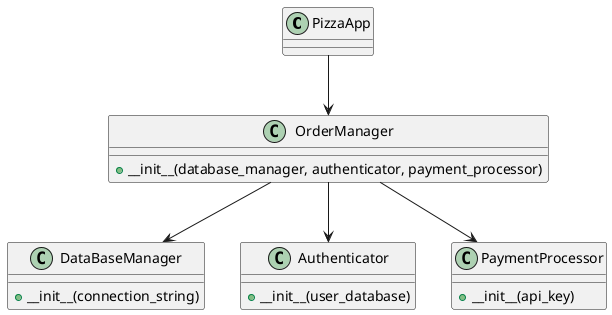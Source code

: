 @startuml
class PizzaApp
class DataBaseManager {
  +__init__(connection_string)
}
class Authenticator {
  +__init__(user_database)
}
class PaymentProcessor {
  +__init__(api_key)
}
class OrderManager {
  +__init__(database_manager, authenticator, payment_processor)
}

PizzaApp --> OrderManager
OrderManager --> DataBaseManager
OrderManager --> Authenticator
OrderManager --> PaymentProcessor
@enduml
